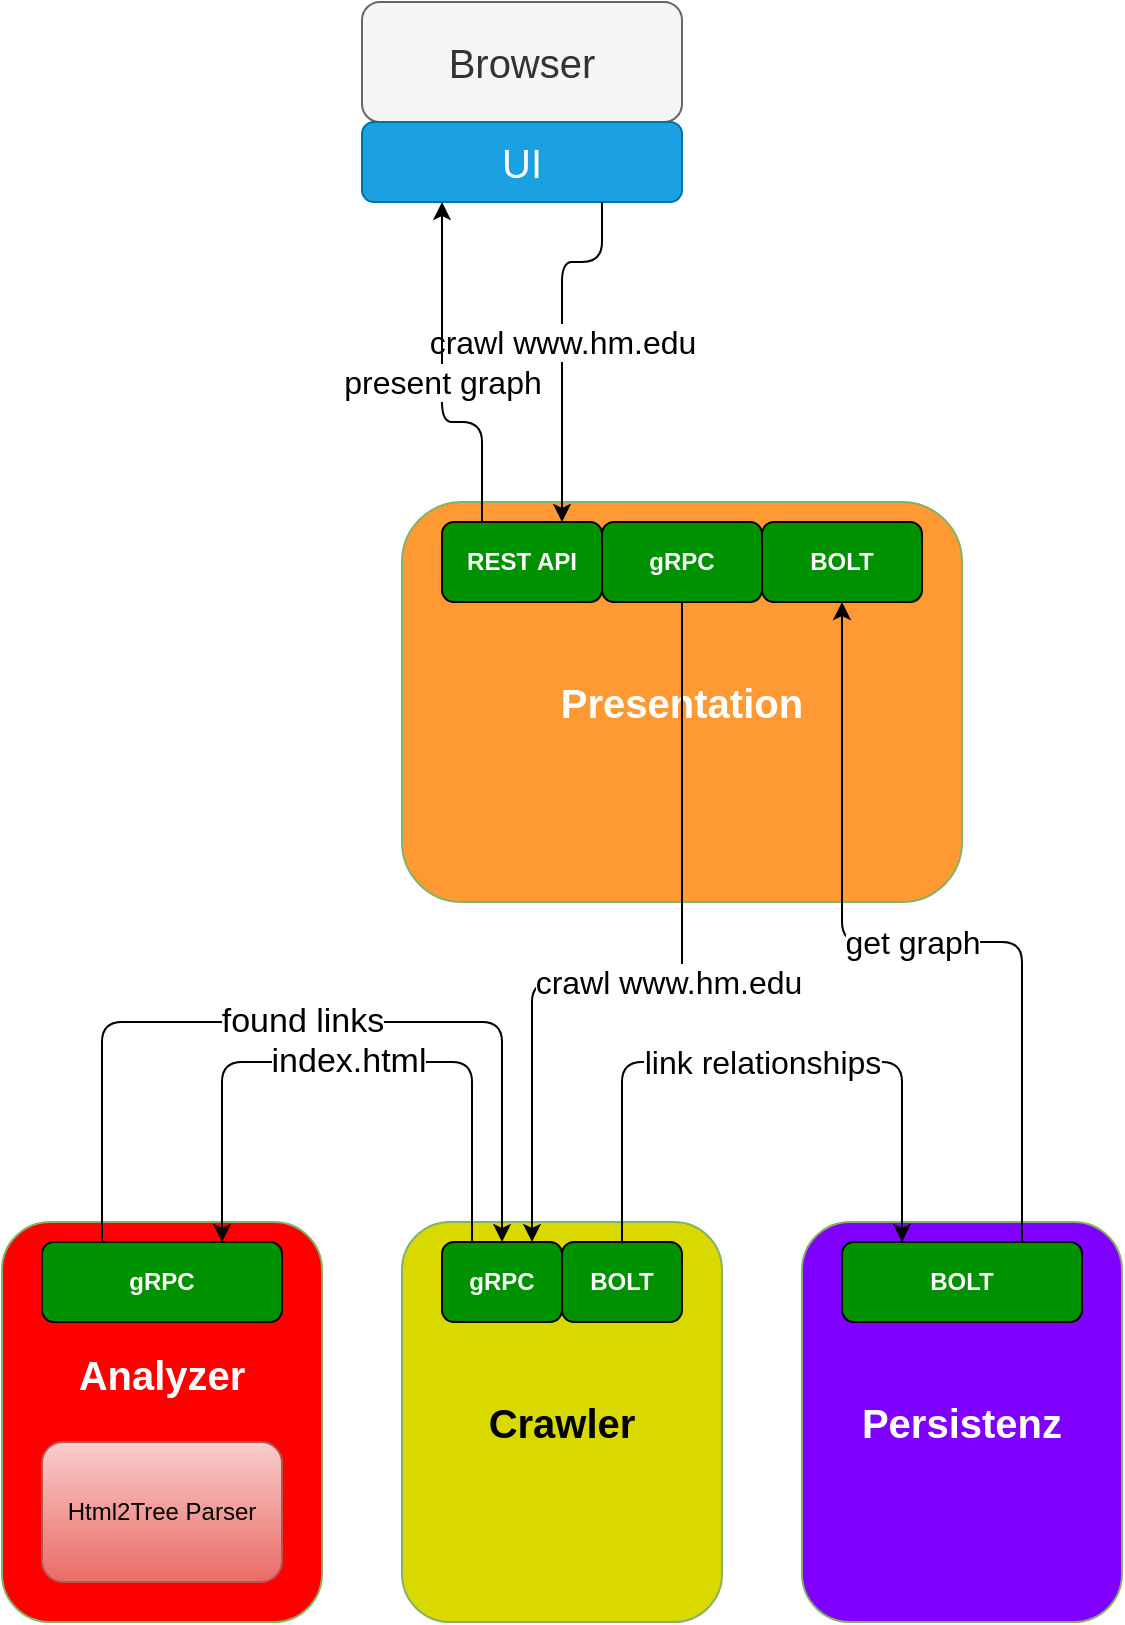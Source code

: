 <mxfile version="12.9.5" type="device" pages="2"><diagram name="Page-1" id="9f46799a-70d6-7492-0946-bef42562c5a5"><mxGraphModel dx="1540" dy="832" grid="1" gridSize="10" guides="1" tooltips="1" connect="1" arrows="1" fold="1" page="1" pageScale="1" pageWidth="1100" pageHeight="850" background="#ffffff" math="0" shadow="0"><root><mxCell id="0"/><mxCell id="1" parent="0"/><mxCell id="YpFn9mbYaHJ4WjYn_Y3n-24" value="Presentation" style="rounded=1;whiteSpace=wrap;html=1;labelBackgroundColor=none;fillColor=#FF9933;strokeColor=#82b366;fontColor=#FFFFFF;fontStyle=1;fontSize=20;" parent="1" vertex="1"><mxGeometry x="440" y="280" width="280" height="200" as="geometry"/></mxCell><mxCell id="YpFn9mbYaHJ4WjYn_Y3n-26" value="Crawler" style="rounded=1;whiteSpace=wrap;html=1;labelBackgroundColor=none;fillColor=#D9D900;strokeColor=#82b366;fontColor=#000000;fontStyle=1;fontSize=20;" parent="1" vertex="1"><mxGeometry x="440" y="640" width="160" height="200" as="geometry"/></mxCell><mxCell id="YpFn9mbYaHJ4WjYn_Y3n-27" value="gRPC" style="rounded=1;whiteSpace=wrap;html=1;fillColor=#009100;fontStyle=1;fontColor=#FFFFFF;" parent="1" vertex="1"><mxGeometry x="460" y="650" width="60" height="40" as="geometry"/></mxCell><mxCell id="5zGOO_EJChvEEZl2a758-2" value="BOLT" style="rounded=1;whiteSpace=wrap;html=1;fillColor=#009100;fontStyle=1;fontColor=#FFFFFF;" parent="1" vertex="1"><mxGeometry x="520" y="650" width="60" height="40" as="geometry"/></mxCell><mxCell id="5zGOO_EJChvEEZl2a758-3" value="&lt;div&gt;Analyzer&lt;/div&gt;&lt;div&gt;&lt;br&gt;&lt;/div&gt;&lt;div&gt;&lt;br&gt;&lt;/div&gt;" style="rounded=1;whiteSpace=wrap;html=1;labelBackgroundColor=none;fillColor=#FF0000;strokeColor=#82b366;fontColor=#FFFFFF;fontStyle=1;fontSize=20;" parent="1" vertex="1"><mxGeometry x="240" y="640" width="160" height="200" as="geometry"/></mxCell><mxCell id="5zGOO_EJChvEEZl2a758-4" value="gRPC" style="rounded=1;whiteSpace=wrap;html=1;fillColor=#009100;fontStyle=1;fontColor=#FFFFFF;" parent="1" vertex="1"><mxGeometry x="260" y="650" width="120" height="40" as="geometry"/></mxCell><mxCell id="5zGOO_EJChvEEZl2a758-6" value="Persistenz" style="rounded=1;whiteSpace=wrap;html=1;labelBackgroundColor=none;fillColor=#7F00FF;strokeColor=#82b366;fontColor=#FFFFFF;fontStyle=1;fontSize=20;" parent="1" vertex="1"><mxGeometry x="640" y="640" width="160" height="200" as="geometry"/></mxCell><mxCell id="5zGOO_EJChvEEZl2a758-7" value="BOLT" style="rounded=1;whiteSpace=wrap;html=1;fillColor=#009100;fontStyle=1;fontColor=#FFFFFF;" parent="1" vertex="1"><mxGeometry x="660" y="650" width="120" height="40" as="geometry"/></mxCell><mxCell id="5zGOO_EJChvEEZl2a758-8" value="&lt;font color=&quot;#000000&quot;&gt;index.html&lt;/font&gt;" style="endArrow=classic;html=1;fontSize=17;fontColor=#FFFFFF;exitX=0.25;exitY=0;exitDx=0;exitDy=0;entryX=0.75;entryY=0;entryDx=0;entryDy=0;" parent="1" source="YpFn9mbYaHJ4WjYn_Y3n-27" target="5zGOO_EJChvEEZl2a758-4" edge="1"><mxGeometry width="50" height="50" relative="1" as="geometry"><mxPoint x="680" y="550" as="sourcePoint"/><mxPoint x="730" y="500" as="targetPoint"/><Array as="points"><mxPoint x="475" y="560"/><mxPoint x="350" y="560"/></Array></mxGeometry></mxCell><mxCell id="5zGOO_EJChvEEZl2a758-10" value="&lt;font style=&quot;font-size: 16px;&quot; color=&quot;#000000&quot;&gt;crawl www.hm.edu&lt;br style=&quot;font-size: 16px;&quot;&gt;&lt;/font&gt;" style="endArrow=classic;html=1;fontSize=16;fontColor=#FFFFFF;exitX=0.5;exitY=1;exitDx=0;exitDy=0;entryX=0.75;entryY=0;entryDx=0;entryDy=0;" parent="1" source="5zGOO_EJChvEEZl2a758-26" target="YpFn9mbYaHJ4WjYn_Y3n-27" edge="1"><mxGeometry width="50" height="50" relative="1" as="geometry"><mxPoint x="525" y="330.0" as="sourcePoint"/><mxPoint x="730" y="480" as="targetPoint"/><Array as="points"><mxPoint x="580" y="520"/><mxPoint x="505" y="520"/></Array></mxGeometry></mxCell><mxCell id="5zGOO_EJChvEEZl2a758-11" value="Browser" style="rounded=1;whiteSpace=wrap;html=1;labelBackgroundColor=none;fillColor=#f5f5f5;fontSize=20;strokeColor=#666666;fontColor=#333333;" parent="1" vertex="1"><mxGeometry x="420" y="30" width="160" height="60" as="geometry"/></mxCell><mxCell id="5zGOO_EJChvEEZl2a758-12" value="UI" style="rounded=1;whiteSpace=wrap;html=1;labelBackgroundColor=none;fillColor=#1ba1e2;fontSize=20;fontColor=#ffffff;strokeColor=#006EAF;" parent="1" vertex="1"><mxGeometry x="420" y="90" width="160" height="40" as="geometry"/></mxCell><mxCell id="5zGOO_EJChvEEZl2a758-16" value="&lt;font style=&quot;font-size: 16px;&quot; color=&quot;#000000&quot;&gt;crawl www.hm.edu&lt;br style=&quot;font-size: 16px;&quot;&gt;&lt;/font&gt;" style="endArrow=classic;html=1;fontSize=16;fontColor=#FFFFFF;exitX=0.75;exitY=1;exitDx=0;exitDy=0;entryX=0.75;entryY=0;entryDx=0;entryDy=0;" parent="1" source="5zGOO_EJChvEEZl2a758-12" target="5zGOO_EJChvEEZl2a758-27" edge="1"><mxGeometry width="50" height="50" relative="1" as="geometry"><mxPoint x="680" y="440" as="sourcePoint"/><mxPoint x="495" y="290.0" as="targetPoint"/><Array as="points"><mxPoint x="540" y="160"/><mxPoint x="520" y="160"/></Array></mxGeometry></mxCell><mxCell id="5zGOO_EJChvEEZl2a758-17" value="&lt;font color=&quot;#000000&quot;&gt;found links&lt;br&gt;&lt;/font&gt;" style="endArrow=classic;html=1;fontSize=17;fontColor=#FFFFFF;exitX=0.25;exitY=0;exitDx=0;exitDy=0;entryX=0.5;entryY=0;entryDx=0;entryDy=0;" parent="1" source="5zGOO_EJChvEEZl2a758-4" target="YpFn9mbYaHJ4WjYn_Y3n-27" edge="1"><mxGeometry width="50" height="50" relative="1" as="geometry"><mxPoint x="680" y="560" as="sourcePoint"/><mxPoint x="730" y="510" as="targetPoint"/><Array as="points"><mxPoint x="290" y="540"/><mxPoint x="490" y="540"/></Array></mxGeometry></mxCell><mxCell id="5zGOO_EJChvEEZl2a758-19" value="&lt;font style=&quot;font-size: 16px&quot; color=&quot;#000000&quot;&gt;link relationships&lt;br style=&quot;font-size: 16px&quot;&gt;&lt;/font&gt;" style="endArrow=classic;html=1;fontSize=16;fontColor=#FFFFFF;exitX=0.5;exitY=0;exitDx=0;exitDy=0;" parent="1" source="5zGOO_EJChvEEZl2a758-2" edge="1"><mxGeometry width="50" height="50" relative="1" as="geometry"><mxPoint x="670" y="520" as="sourcePoint"/><mxPoint x="690" y="650" as="targetPoint"/><Array as="points"><mxPoint x="550" y="560"/><mxPoint x="690" y="560"/></Array></mxGeometry></mxCell><mxCell id="5zGOO_EJChvEEZl2a758-24" value="BOLT" style="rounded=1;whiteSpace=wrap;html=1;fillColor=#009100;fontStyle=1;fontColor=#FFFFFF;" parent="1" vertex="1"><mxGeometry x="620" y="290" width="80" height="40" as="geometry"/></mxCell><mxCell id="5zGOO_EJChvEEZl2a758-26" value="gRPC" style="rounded=1;whiteSpace=wrap;html=1;fillColor=#009100;fontStyle=1;fontColor=#FFFFFF;" parent="1" vertex="1"><mxGeometry x="540" y="290" width="80" height="40" as="geometry"/></mxCell><mxCell id="5zGOO_EJChvEEZl2a758-27" value="REST API" style="rounded=1;whiteSpace=wrap;html=1;fillColor=#009100;fontStyle=1;fontColor=#FFFFFF;" parent="1" vertex="1"><mxGeometry x="460" y="290" width="80" height="40" as="geometry"/></mxCell><mxCell id="5zGOO_EJChvEEZl2a758-28" value="&lt;font color=&quot;#000000&quot;&gt;get graph&lt;br&gt;&lt;/font&gt;" style="endArrow=classic;html=1;fontSize=16;fontColor=#FFFFFF;entryX=0.5;entryY=1;entryDx=0;entryDy=0;exitX=0.75;exitY=0;exitDx=0;exitDy=0;" parent="1" source="5zGOO_EJChvEEZl2a758-7" target="5zGOO_EJChvEEZl2a758-24" edge="1"><mxGeometry width="50" height="50" relative="1" as="geometry"><mxPoint x="670" y="480" as="sourcePoint"/><mxPoint x="720" y="430" as="targetPoint"/><Array as="points"><mxPoint x="750" y="500"/><mxPoint x="660" y="500"/></Array></mxGeometry></mxCell><mxCell id="5zGOO_EJChvEEZl2a758-31" value="&lt;font color=&quot;#000000&quot;&gt;present graph&lt;br&gt;&lt;/font&gt;" style="endArrow=classic;html=1;fontSize=16;fontColor=#FFFFFF;exitX=0.25;exitY=0;exitDx=0;exitDy=0;entryX=0.25;entryY=1;entryDx=0;entryDy=0;" parent="1" source="5zGOO_EJChvEEZl2a758-27" target="5zGOO_EJChvEEZl2a758-12" edge="1"><mxGeometry width="50" height="50" relative="1" as="geometry"><mxPoint x="670" y="410" as="sourcePoint"/><mxPoint x="720" y="360" as="targetPoint"/><Array as="points"><mxPoint x="480" y="240"/><mxPoint x="460" y="240"/></Array></mxGeometry></mxCell><mxCell id="Mz4odPudtC6OZeHivR7Z-1" value="Html2Tree Parser" style="rounded=1;whiteSpace=wrap;html=1;fillColor=#f8cecc;strokeColor=#b85450;gradientColor=#ea6b66;fontColor=#000000;" vertex="1" parent="1"><mxGeometry x="260" y="750" width="120" height="70" as="geometry"/></mxCell></root></mxGraphModel></diagram><diagram id="RY9vp30IOuofrtfq4nTw" name="Page-2"><mxGraphModel dx="460" dy="780" grid="1" gridSize="10" guides="1" tooltips="1" connect="1" arrows="1" fold="1" page="1" pageScale="1" pageWidth="827" pageHeight="1169" math="0" shadow="0"><root><mxCell id="OyojYPy0erFuXXwcC46A-0"/><mxCell id="OyojYPy0erFuXXwcC46A-1" parent="OyojYPy0erFuXXwcC46A-0"/></root></mxGraphModel></diagram></mxfile>